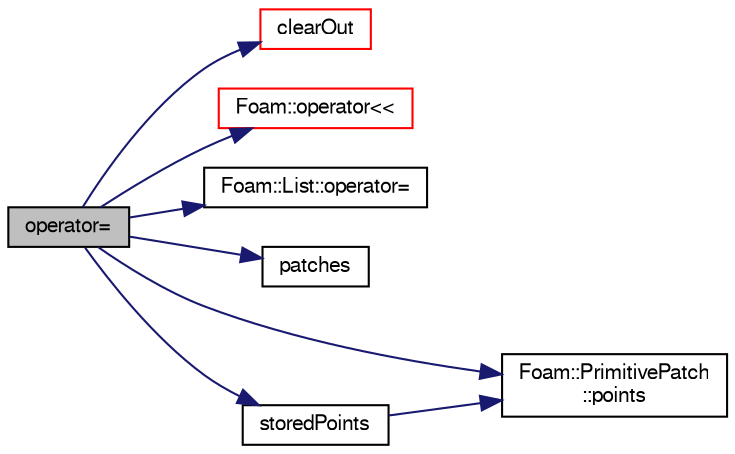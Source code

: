digraph "operator="
{
  bgcolor="transparent";
  edge [fontname="FreeSans",fontsize="10",labelfontname="FreeSans",labelfontsize="10"];
  node [fontname="FreeSans",fontsize="10",shape=record];
  rankdir="LR";
  Node1186 [label="operator=",height=0.2,width=0.4,color="black", fillcolor="grey75", style="filled", fontcolor="black"];
  Node1186 -> Node1187 [color="midnightblue",fontsize="10",style="solid",fontname="FreeSans"];
  Node1187 [label="clearOut",height=0.2,width=0.4,color="red",URL="$a30598.html#af320697688df08f1438d37a86bcaf25d"];
  Node1186 -> Node1194 [color="midnightblue",fontsize="10",style="solid",fontname="FreeSans"];
  Node1194 [label="Foam::operator\<\<",height=0.2,width=0.4,color="red",URL="$a21124.html#ae86a76a63deefbe1a4490c873ad8e1b2"];
  Node1186 -> Node1245 [color="midnightblue",fontsize="10",style="solid",fontname="FreeSans"];
  Node1245 [label="Foam::List::operator=",height=0.2,width=0.4,color="black",URL="$a25694.html#acee9055809b8048a6b1f04702120facd",tooltip="Assignment from UList operator. Takes linear time. "];
  Node1186 -> Node1246 [color="midnightblue",fontsize="10",style="solid",fontname="FreeSans"];
  Node1246 [label="patches",height=0.2,width=0.4,color="black",URL="$a30598.html#a81f967856b4a58b0c942fe0a0dcdf627"];
  Node1186 -> Node1247 [color="midnightblue",fontsize="10",style="solid",fontname="FreeSans"];
  Node1247 [label="Foam::PrimitivePatch\l::points",height=0.2,width=0.4,color="black",URL="$a27538.html#aa3c7d968f31c88780c663876f64ef6a6",tooltip="Return reference to global points. "];
  Node1186 -> Node1248 [color="midnightblue",fontsize="10",style="solid",fontname="FreeSans"];
  Node1248 [label="storedPoints",height=0.2,width=0.4,color="black",URL="$a30598.html#a42d63b7b3dcf589fbe1c4cd2bc8e3d9b",tooltip="Non-const access to global points. "];
  Node1248 -> Node1247 [color="midnightblue",fontsize="10",style="solid",fontname="FreeSans"];
}
